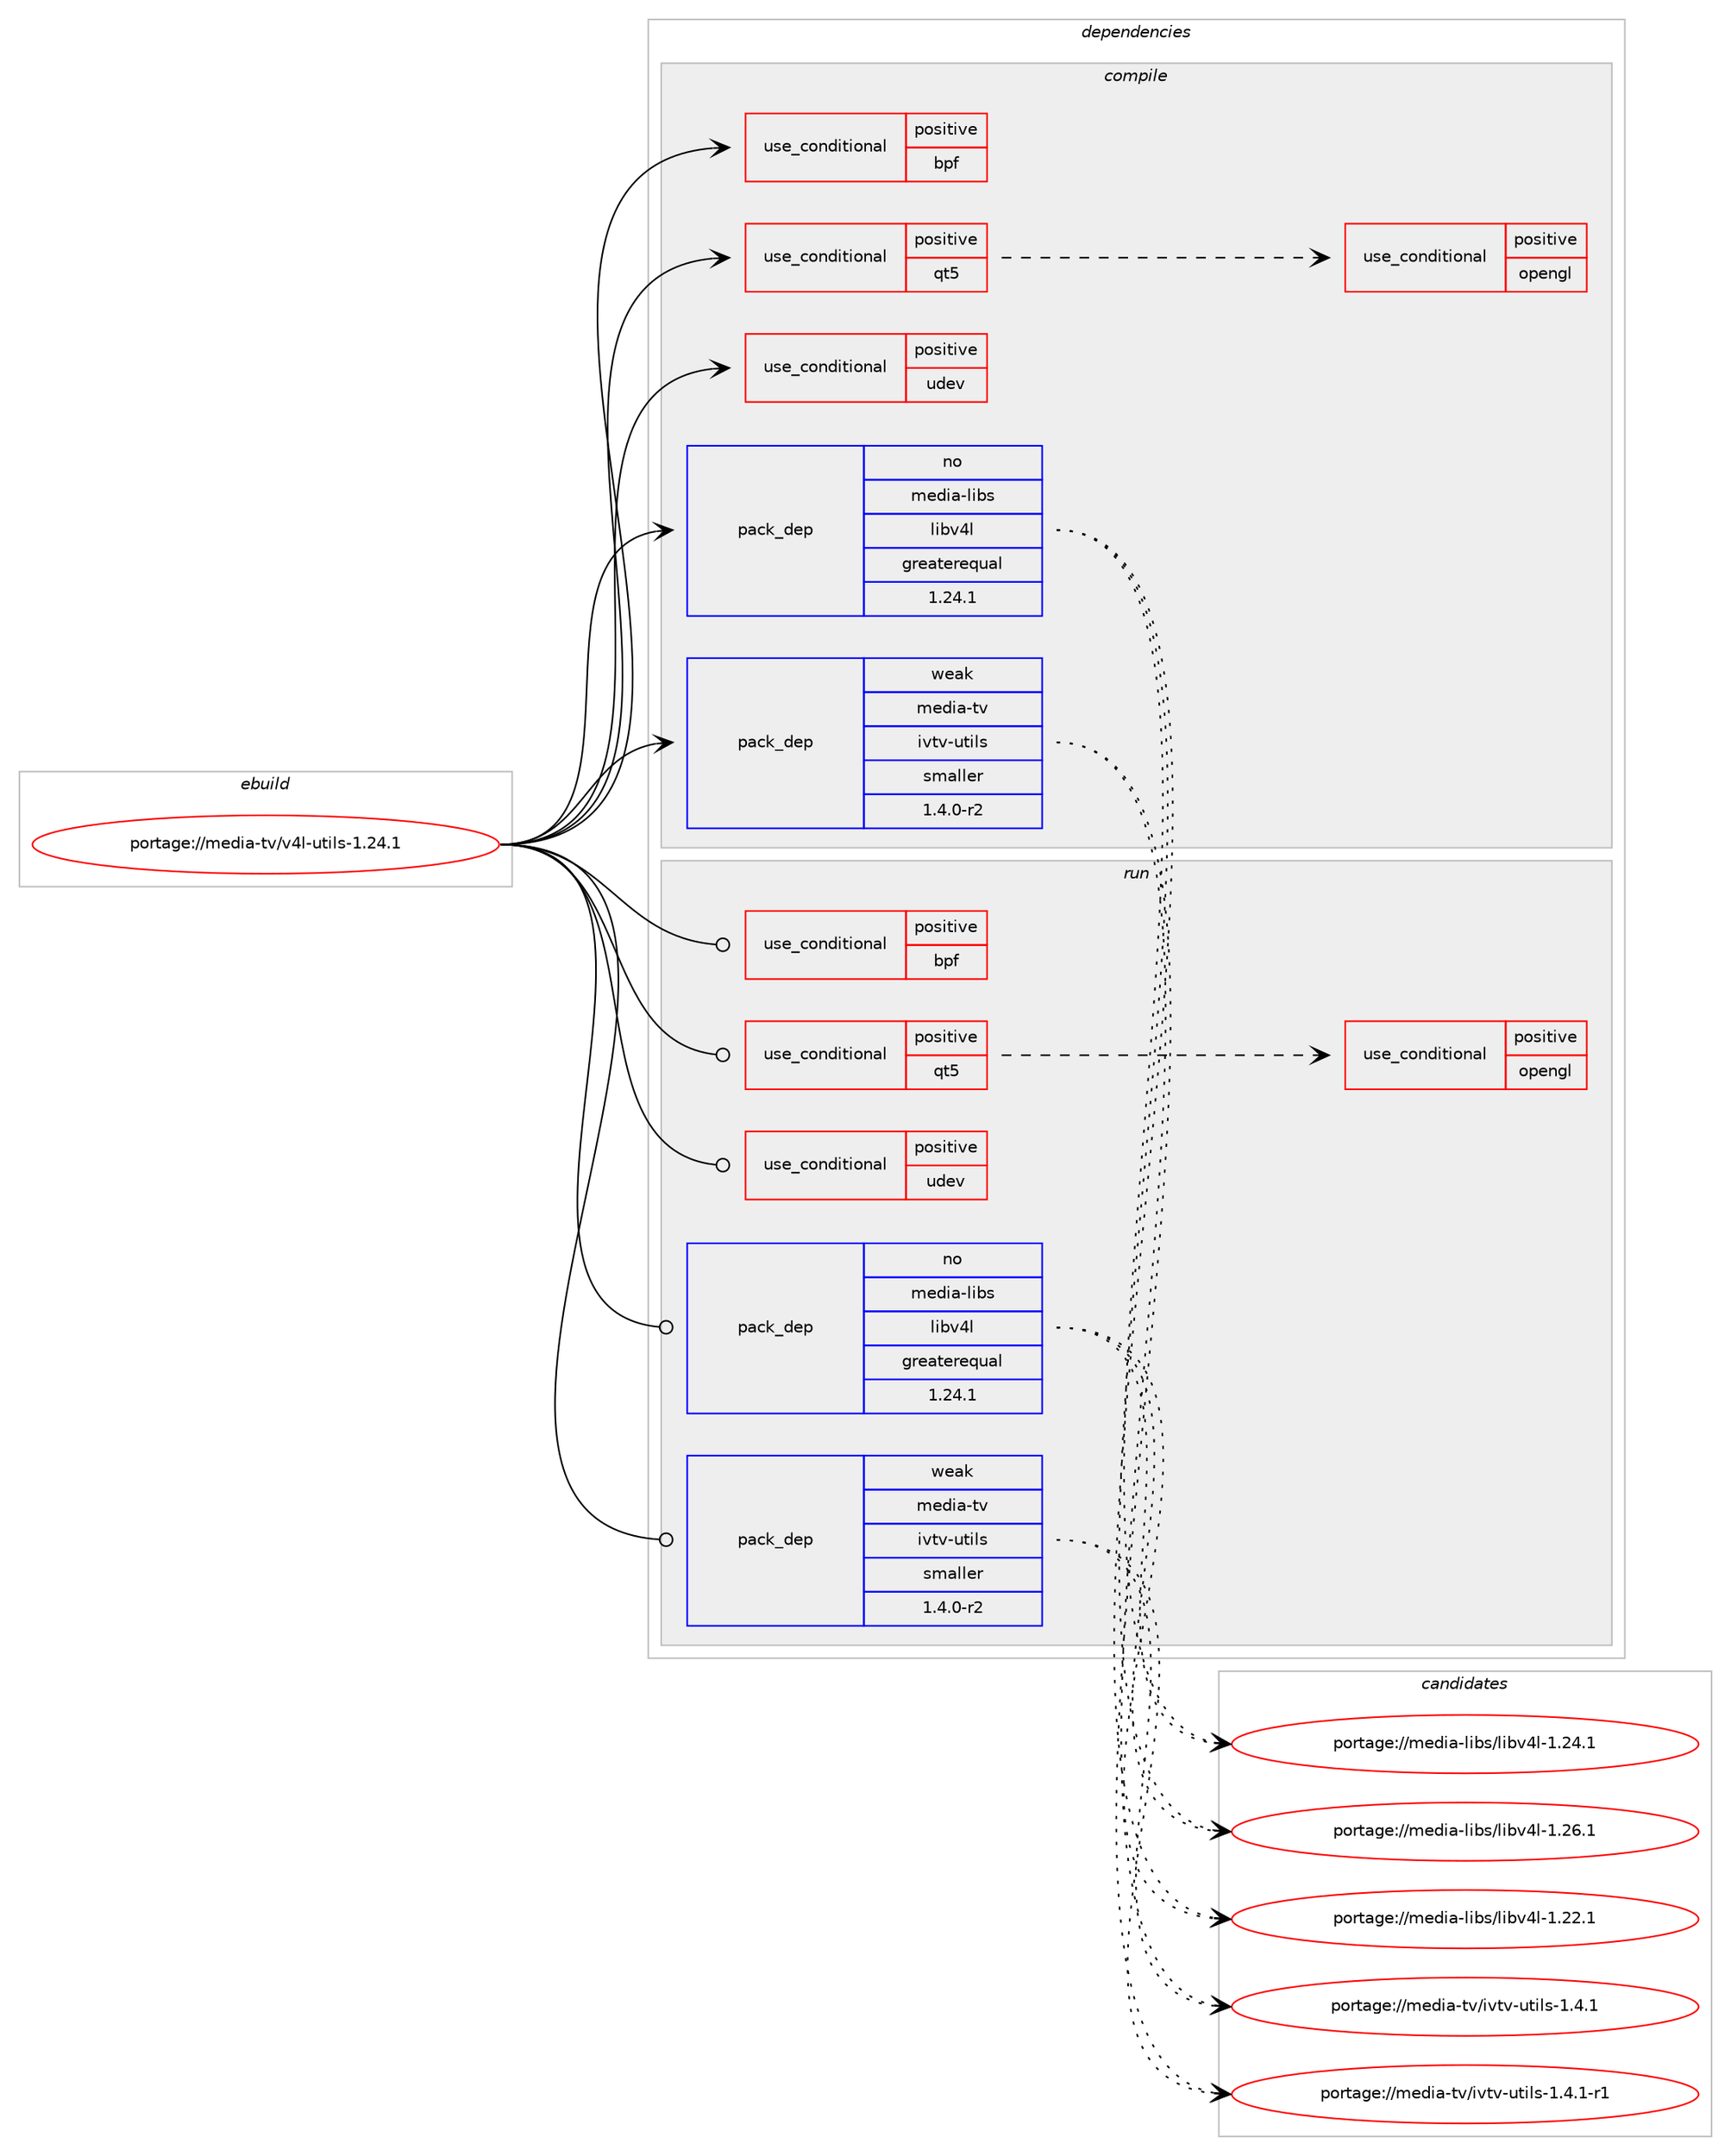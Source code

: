 digraph prolog {

# *************
# Graph options
# *************

newrank=true;
concentrate=true;
compound=true;
graph [rankdir=LR,fontname=Helvetica,fontsize=10,ranksep=1.5];#, ranksep=2.5, nodesep=0.2];
edge  [arrowhead=vee];
node  [fontname=Helvetica,fontsize=10];

# **********
# The ebuild
# **********

subgraph cluster_leftcol {
color=gray;
rank=same;
label=<<i>ebuild</i>>;
id [label="portage://media-tv/v4l-utils-1.24.1", color=red, width=4, href="../media-tv/v4l-utils-1.24.1.svg"];
}

# ****************
# The dependencies
# ****************

subgraph cluster_midcol {
color=gray;
label=<<i>dependencies</i>>;
subgraph cluster_compile {
fillcolor="#eeeeee";
style=filled;
label=<<i>compile</i>>;
subgraph cond80739 {
dependency167201 [label=<<TABLE BORDER="0" CELLBORDER="1" CELLSPACING="0" CELLPADDING="4"><TR><TD ROWSPAN="3" CELLPADDING="10">use_conditional</TD></TR><TR><TD>positive</TD></TR><TR><TD>bpf</TD></TR></TABLE>>, shape=none, color=red];
# *** BEGIN UNKNOWN DEPENDENCY TYPE (TODO) ***
# dependency167201 -> package_dependency(portage://media-tv/v4l-utils-1.24.1,install,no,dev-libs,libbpf,none,[,,],any_same_slot,[])
# *** END UNKNOWN DEPENDENCY TYPE (TODO) ***

# *** BEGIN UNKNOWN DEPENDENCY TYPE (TODO) ***
# dependency167201 -> package_dependency(portage://media-tv/v4l-utils-1.24.1,install,no,virtual,libelf,none,[,,],any_same_slot,[])
# *** END UNKNOWN DEPENDENCY TYPE (TODO) ***

}
id:e -> dependency167201:w [weight=20,style="solid",arrowhead="vee"];
subgraph cond80740 {
dependency167202 [label=<<TABLE BORDER="0" CELLBORDER="1" CELLSPACING="0" CELLPADDING="4"><TR><TD ROWSPAN="3" CELLPADDING="10">use_conditional</TD></TR><TR><TD>positive</TD></TR><TR><TD>qt5</TD></TR></TABLE>>, shape=none, color=red];
# *** BEGIN UNKNOWN DEPENDENCY TYPE (TODO) ***
# dependency167202 -> package_dependency(portage://media-tv/v4l-utils-1.24.1,install,no,dev-qt,qtcore,none,[,,],[slot(5)],[])
# *** END UNKNOWN DEPENDENCY TYPE (TODO) ***

# *** BEGIN UNKNOWN DEPENDENCY TYPE (TODO) ***
# dependency167202 -> package_dependency(portage://media-tv/v4l-utils-1.24.1,install,no,dev-qt,qtgui,none,[,,],[slot(5)],[])
# *** END UNKNOWN DEPENDENCY TYPE (TODO) ***

# *** BEGIN UNKNOWN DEPENDENCY TYPE (TODO) ***
# dependency167202 -> package_dependency(portage://media-tv/v4l-utils-1.24.1,install,no,dev-qt,qtwidgets,none,[,,],[slot(5)],[])
# *** END UNKNOWN DEPENDENCY TYPE (TODO) ***

subgraph cond80741 {
dependency167203 [label=<<TABLE BORDER="0" CELLBORDER="1" CELLSPACING="0" CELLPADDING="4"><TR><TD ROWSPAN="3" CELLPADDING="10">use_conditional</TD></TR><TR><TD>positive</TD></TR><TR><TD>opengl</TD></TR></TABLE>>, shape=none, color=red];
# *** BEGIN UNKNOWN DEPENDENCY TYPE (TODO) ***
# dependency167203 -> package_dependency(portage://media-tv/v4l-utils-1.24.1,install,no,dev-qt,qtopengl,none,[,,],[slot(5)],[use(disable(gles2),negative)])
# *** END UNKNOWN DEPENDENCY TYPE (TODO) ***

# *** BEGIN UNKNOWN DEPENDENCY TYPE (TODO) ***
# dependency167203 -> package_dependency(portage://media-tv/v4l-utils-1.24.1,install,no,virtual,opengl,none,[,,],[],[])
# *** END UNKNOWN DEPENDENCY TYPE (TODO) ***

}
dependency167202:e -> dependency167203:w [weight=20,style="dashed",arrowhead="vee"];
# *** BEGIN UNKNOWN DEPENDENCY TYPE (TODO) ***
# dependency167202 -> package_dependency(portage://media-tv/v4l-utils-1.24.1,install,no,media-libs,alsa-lib,none,[,,],[],[])
# *** END UNKNOWN DEPENDENCY TYPE (TODO) ***

}
id:e -> dependency167202:w [weight=20,style="solid",arrowhead="vee"];
subgraph cond80742 {
dependency167204 [label=<<TABLE BORDER="0" CELLBORDER="1" CELLSPACING="0" CELLPADDING="4"><TR><TD ROWSPAN="3" CELLPADDING="10">use_conditional</TD></TR><TR><TD>positive</TD></TR><TR><TD>udev</TD></TR></TABLE>>, shape=none, color=red];
# *** BEGIN UNKNOWN DEPENDENCY TYPE (TODO) ***
# dependency167204 -> package_dependency(portage://media-tv/v4l-utils-1.24.1,install,no,virtual,libudev,none,[,,],[],[])
# *** END UNKNOWN DEPENDENCY TYPE (TODO) ***

}
id:e -> dependency167204:w [weight=20,style="solid",arrowhead="vee"];
subgraph pack84007 {
dependency167205 [label=<<TABLE BORDER="0" CELLBORDER="1" CELLSPACING="0" CELLPADDING="4" WIDTH="220"><TR><TD ROWSPAN="6" CELLPADDING="30">pack_dep</TD></TR><TR><TD WIDTH="110">no</TD></TR><TR><TD>media-libs</TD></TR><TR><TD>libv4l</TD></TR><TR><TD>greaterequal</TD></TR><TR><TD>1.24.1</TD></TR></TABLE>>, shape=none, color=blue];
}
id:e -> dependency167205:w [weight=20,style="solid",arrowhead="vee"];
subgraph pack84008 {
dependency167206 [label=<<TABLE BORDER="0" CELLBORDER="1" CELLSPACING="0" CELLPADDING="4" WIDTH="220"><TR><TD ROWSPAN="6" CELLPADDING="30">pack_dep</TD></TR><TR><TD WIDTH="110">weak</TD></TR><TR><TD>media-tv</TD></TR><TR><TD>ivtv-utils</TD></TR><TR><TD>smaller</TD></TR><TR><TD>1.4.0-r2</TD></TR></TABLE>>, shape=none, color=blue];
}
id:e -> dependency167206:w [weight=20,style="solid",arrowhead="vee"];
# *** BEGIN UNKNOWN DEPENDENCY TYPE (TODO) ***
# id -> package_dependency(portage://media-tv/v4l-utils-1.24.1,install,weak,media-tv,v4l2-ctl,none,[,,],[],[])
# *** END UNKNOWN DEPENDENCY TYPE (TODO) ***

}
subgraph cluster_compileandrun {
fillcolor="#eeeeee";
style=filled;
label=<<i>compile and run</i>>;
}
subgraph cluster_run {
fillcolor="#eeeeee";
style=filled;
label=<<i>run</i>>;
subgraph cond80743 {
dependency167207 [label=<<TABLE BORDER="0" CELLBORDER="1" CELLSPACING="0" CELLPADDING="4"><TR><TD ROWSPAN="3" CELLPADDING="10">use_conditional</TD></TR><TR><TD>positive</TD></TR><TR><TD>bpf</TD></TR></TABLE>>, shape=none, color=red];
# *** BEGIN UNKNOWN DEPENDENCY TYPE (TODO) ***
# dependency167207 -> package_dependency(portage://media-tv/v4l-utils-1.24.1,run,no,dev-libs,libbpf,none,[,,],any_same_slot,[])
# *** END UNKNOWN DEPENDENCY TYPE (TODO) ***

# *** BEGIN UNKNOWN DEPENDENCY TYPE (TODO) ***
# dependency167207 -> package_dependency(portage://media-tv/v4l-utils-1.24.1,run,no,virtual,libelf,none,[,,],any_same_slot,[])
# *** END UNKNOWN DEPENDENCY TYPE (TODO) ***

}
id:e -> dependency167207:w [weight=20,style="solid",arrowhead="odot"];
subgraph cond80744 {
dependency167208 [label=<<TABLE BORDER="0" CELLBORDER="1" CELLSPACING="0" CELLPADDING="4"><TR><TD ROWSPAN="3" CELLPADDING="10">use_conditional</TD></TR><TR><TD>positive</TD></TR><TR><TD>qt5</TD></TR></TABLE>>, shape=none, color=red];
# *** BEGIN UNKNOWN DEPENDENCY TYPE (TODO) ***
# dependency167208 -> package_dependency(portage://media-tv/v4l-utils-1.24.1,run,no,dev-qt,qtcore,none,[,,],[slot(5)],[])
# *** END UNKNOWN DEPENDENCY TYPE (TODO) ***

# *** BEGIN UNKNOWN DEPENDENCY TYPE (TODO) ***
# dependency167208 -> package_dependency(portage://media-tv/v4l-utils-1.24.1,run,no,dev-qt,qtgui,none,[,,],[slot(5)],[])
# *** END UNKNOWN DEPENDENCY TYPE (TODO) ***

# *** BEGIN UNKNOWN DEPENDENCY TYPE (TODO) ***
# dependency167208 -> package_dependency(portage://media-tv/v4l-utils-1.24.1,run,no,dev-qt,qtwidgets,none,[,,],[slot(5)],[])
# *** END UNKNOWN DEPENDENCY TYPE (TODO) ***

subgraph cond80745 {
dependency167209 [label=<<TABLE BORDER="0" CELLBORDER="1" CELLSPACING="0" CELLPADDING="4"><TR><TD ROWSPAN="3" CELLPADDING="10">use_conditional</TD></TR><TR><TD>positive</TD></TR><TR><TD>opengl</TD></TR></TABLE>>, shape=none, color=red];
# *** BEGIN UNKNOWN DEPENDENCY TYPE (TODO) ***
# dependency167209 -> package_dependency(portage://media-tv/v4l-utils-1.24.1,run,no,dev-qt,qtopengl,none,[,,],[slot(5)],[use(disable(gles2),negative)])
# *** END UNKNOWN DEPENDENCY TYPE (TODO) ***

# *** BEGIN UNKNOWN DEPENDENCY TYPE (TODO) ***
# dependency167209 -> package_dependency(portage://media-tv/v4l-utils-1.24.1,run,no,virtual,opengl,none,[,,],[],[])
# *** END UNKNOWN DEPENDENCY TYPE (TODO) ***

}
dependency167208:e -> dependency167209:w [weight=20,style="dashed",arrowhead="vee"];
# *** BEGIN UNKNOWN DEPENDENCY TYPE (TODO) ***
# dependency167208 -> package_dependency(portage://media-tv/v4l-utils-1.24.1,run,no,media-libs,alsa-lib,none,[,,],[],[])
# *** END UNKNOWN DEPENDENCY TYPE (TODO) ***

}
id:e -> dependency167208:w [weight=20,style="solid",arrowhead="odot"];
subgraph cond80746 {
dependency167210 [label=<<TABLE BORDER="0" CELLBORDER="1" CELLSPACING="0" CELLPADDING="4"><TR><TD ROWSPAN="3" CELLPADDING="10">use_conditional</TD></TR><TR><TD>positive</TD></TR><TR><TD>udev</TD></TR></TABLE>>, shape=none, color=red];
# *** BEGIN UNKNOWN DEPENDENCY TYPE (TODO) ***
# dependency167210 -> package_dependency(portage://media-tv/v4l-utils-1.24.1,run,no,virtual,libudev,none,[,,],[],[])
# *** END UNKNOWN DEPENDENCY TYPE (TODO) ***

}
id:e -> dependency167210:w [weight=20,style="solid",arrowhead="odot"];
subgraph pack84009 {
dependency167211 [label=<<TABLE BORDER="0" CELLBORDER="1" CELLSPACING="0" CELLPADDING="4" WIDTH="220"><TR><TD ROWSPAN="6" CELLPADDING="30">pack_dep</TD></TR><TR><TD WIDTH="110">no</TD></TR><TR><TD>media-libs</TD></TR><TR><TD>libv4l</TD></TR><TR><TD>greaterequal</TD></TR><TR><TD>1.24.1</TD></TR></TABLE>>, shape=none, color=blue];
}
id:e -> dependency167211:w [weight=20,style="solid",arrowhead="odot"];
subgraph pack84010 {
dependency167212 [label=<<TABLE BORDER="0" CELLBORDER="1" CELLSPACING="0" CELLPADDING="4" WIDTH="220"><TR><TD ROWSPAN="6" CELLPADDING="30">pack_dep</TD></TR><TR><TD WIDTH="110">weak</TD></TR><TR><TD>media-tv</TD></TR><TR><TD>ivtv-utils</TD></TR><TR><TD>smaller</TD></TR><TR><TD>1.4.0-r2</TD></TR></TABLE>>, shape=none, color=blue];
}
id:e -> dependency167212:w [weight=20,style="solid",arrowhead="odot"];
# *** BEGIN UNKNOWN DEPENDENCY TYPE (TODO) ***
# id -> package_dependency(portage://media-tv/v4l-utils-1.24.1,run,weak,media-tv,v4l2-ctl,none,[,,],[],[])
# *** END UNKNOWN DEPENDENCY TYPE (TODO) ***

}
}

# **************
# The candidates
# **************

subgraph cluster_choices {
rank=same;
color=gray;
label=<<i>candidates</i>>;

subgraph choice84007 {
color=black;
nodesep=1;
choice10910110010597451081059811547108105981185210845494650504649 [label="portage://media-libs/libv4l-1.22.1", color=red, width=4,href="../media-libs/libv4l-1.22.1.svg"];
choice10910110010597451081059811547108105981185210845494650524649 [label="portage://media-libs/libv4l-1.24.1", color=red, width=4,href="../media-libs/libv4l-1.24.1.svg"];
choice10910110010597451081059811547108105981185210845494650544649 [label="portage://media-libs/libv4l-1.26.1", color=red, width=4,href="../media-libs/libv4l-1.26.1.svg"];
dependency167205:e -> choice10910110010597451081059811547108105981185210845494650504649:w [style=dotted,weight="100"];
dependency167205:e -> choice10910110010597451081059811547108105981185210845494650524649:w [style=dotted,weight="100"];
dependency167205:e -> choice10910110010597451081059811547108105981185210845494650544649:w [style=dotted,weight="100"];
}
subgraph choice84008 {
color=black;
nodesep=1;
choice10910110010597451161184710511811611845117116105108115454946524649 [label="portage://media-tv/ivtv-utils-1.4.1", color=red, width=4,href="../media-tv/ivtv-utils-1.4.1.svg"];
choice109101100105974511611847105118116118451171161051081154549465246494511449 [label="portage://media-tv/ivtv-utils-1.4.1-r1", color=red, width=4,href="../media-tv/ivtv-utils-1.4.1-r1.svg"];
dependency167206:e -> choice10910110010597451161184710511811611845117116105108115454946524649:w [style=dotted,weight="100"];
dependency167206:e -> choice109101100105974511611847105118116118451171161051081154549465246494511449:w [style=dotted,weight="100"];
}
subgraph choice84009 {
color=black;
nodesep=1;
choice10910110010597451081059811547108105981185210845494650504649 [label="portage://media-libs/libv4l-1.22.1", color=red, width=4,href="../media-libs/libv4l-1.22.1.svg"];
choice10910110010597451081059811547108105981185210845494650524649 [label="portage://media-libs/libv4l-1.24.1", color=red, width=4,href="../media-libs/libv4l-1.24.1.svg"];
choice10910110010597451081059811547108105981185210845494650544649 [label="portage://media-libs/libv4l-1.26.1", color=red, width=4,href="../media-libs/libv4l-1.26.1.svg"];
dependency167211:e -> choice10910110010597451081059811547108105981185210845494650504649:w [style=dotted,weight="100"];
dependency167211:e -> choice10910110010597451081059811547108105981185210845494650524649:w [style=dotted,weight="100"];
dependency167211:e -> choice10910110010597451081059811547108105981185210845494650544649:w [style=dotted,weight="100"];
}
subgraph choice84010 {
color=black;
nodesep=1;
choice10910110010597451161184710511811611845117116105108115454946524649 [label="portage://media-tv/ivtv-utils-1.4.1", color=red, width=4,href="../media-tv/ivtv-utils-1.4.1.svg"];
choice109101100105974511611847105118116118451171161051081154549465246494511449 [label="portage://media-tv/ivtv-utils-1.4.1-r1", color=red, width=4,href="../media-tv/ivtv-utils-1.4.1-r1.svg"];
dependency167212:e -> choice10910110010597451161184710511811611845117116105108115454946524649:w [style=dotted,weight="100"];
dependency167212:e -> choice109101100105974511611847105118116118451171161051081154549465246494511449:w [style=dotted,weight="100"];
}
}

}
